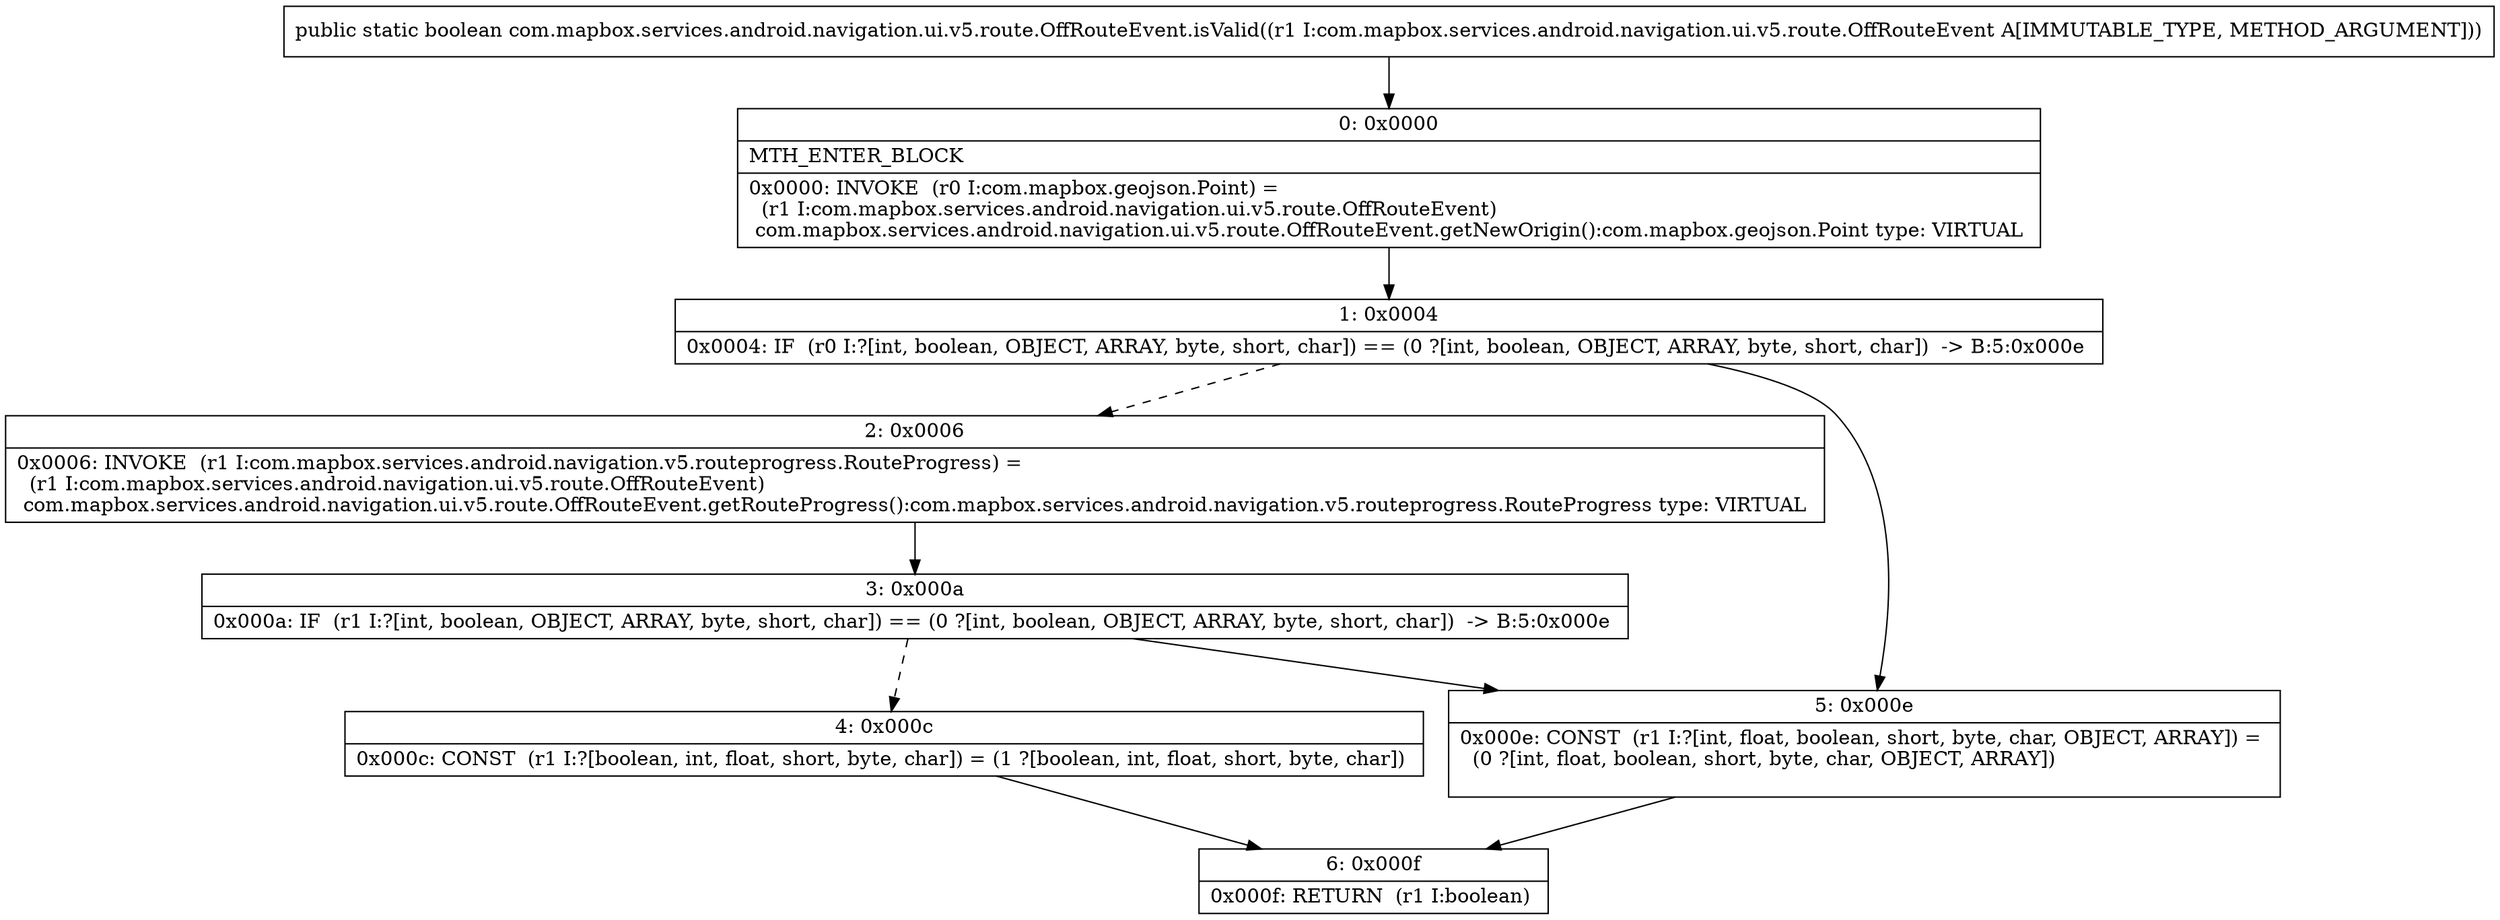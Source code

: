 digraph "CFG forcom.mapbox.services.android.navigation.ui.v5.route.OffRouteEvent.isValid(Lcom\/mapbox\/services\/android\/navigation\/ui\/v5\/route\/OffRouteEvent;)Z" {
Node_0 [shape=record,label="{0\:\ 0x0000|MTH_ENTER_BLOCK\l|0x0000: INVOKE  (r0 I:com.mapbox.geojson.Point) = \l  (r1 I:com.mapbox.services.android.navigation.ui.v5.route.OffRouteEvent)\l com.mapbox.services.android.navigation.ui.v5.route.OffRouteEvent.getNewOrigin():com.mapbox.geojson.Point type: VIRTUAL \l}"];
Node_1 [shape=record,label="{1\:\ 0x0004|0x0004: IF  (r0 I:?[int, boolean, OBJECT, ARRAY, byte, short, char]) == (0 ?[int, boolean, OBJECT, ARRAY, byte, short, char])  \-\> B:5:0x000e \l}"];
Node_2 [shape=record,label="{2\:\ 0x0006|0x0006: INVOKE  (r1 I:com.mapbox.services.android.navigation.v5.routeprogress.RouteProgress) = \l  (r1 I:com.mapbox.services.android.navigation.ui.v5.route.OffRouteEvent)\l com.mapbox.services.android.navigation.ui.v5.route.OffRouteEvent.getRouteProgress():com.mapbox.services.android.navigation.v5.routeprogress.RouteProgress type: VIRTUAL \l}"];
Node_3 [shape=record,label="{3\:\ 0x000a|0x000a: IF  (r1 I:?[int, boolean, OBJECT, ARRAY, byte, short, char]) == (0 ?[int, boolean, OBJECT, ARRAY, byte, short, char])  \-\> B:5:0x000e \l}"];
Node_4 [shape=record,label="{4\:\ 0x000c|0x000c: CONST  (r1 I:?[boolean, int, float, short, byte, char]) = (1 ?[boolean, int, float, short, byte, char]) \l}"];
Node_5 [shape=record,label="{5\:\ 0x000e|0x000e: CONST  (r1 I:?[int, float, boolean, short, byte, char, OBJECT, ARRAY]) = \l  (0 ?[int, float, boolean, short, byte, char, OBJECT, ARRAY])\l \l}"];
Node_6 [shape=record,label="{6\:\ 0x000f|0x000f: RETURN  (r1 I:boolean) \l}"];
MethodNode[shape=record,label="{public static boolean com.mapbox.services.android.navigation.ui.v5.route.OffRouteEvent.isValid((r1 I:com.mapbox.services.android.navigation.ui.v5.route.OffRouteEvent A[IMMUTABLE_TYPE, METHOD_ARGUMENT])) }"];
MethodNode -> Node_0;
Node_0 -> Node_1;
Node_1 -> Node_2[style=dashed];
Node_1 -> Node_5;
Node_2 -> Node_3;
Node_3 -> Node_4[style=dashed];
Node_3 -> Node_5;
Node_4 -> Node_6;
Node_5 -> Node_6;
}

